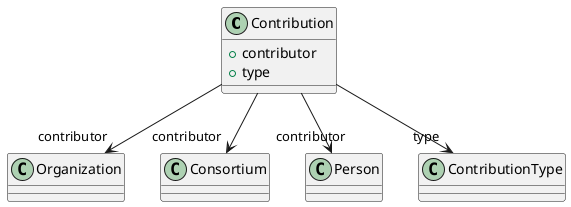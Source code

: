 @startuml
class Contribution {
+contributor
+type

}
Contribution -d-> "contributor" Organization
Contribution -d-> "contributor" Consortium
Contribution -d-> "contributor" Person
Contribution -d-> "type" ContributionType

@enduml